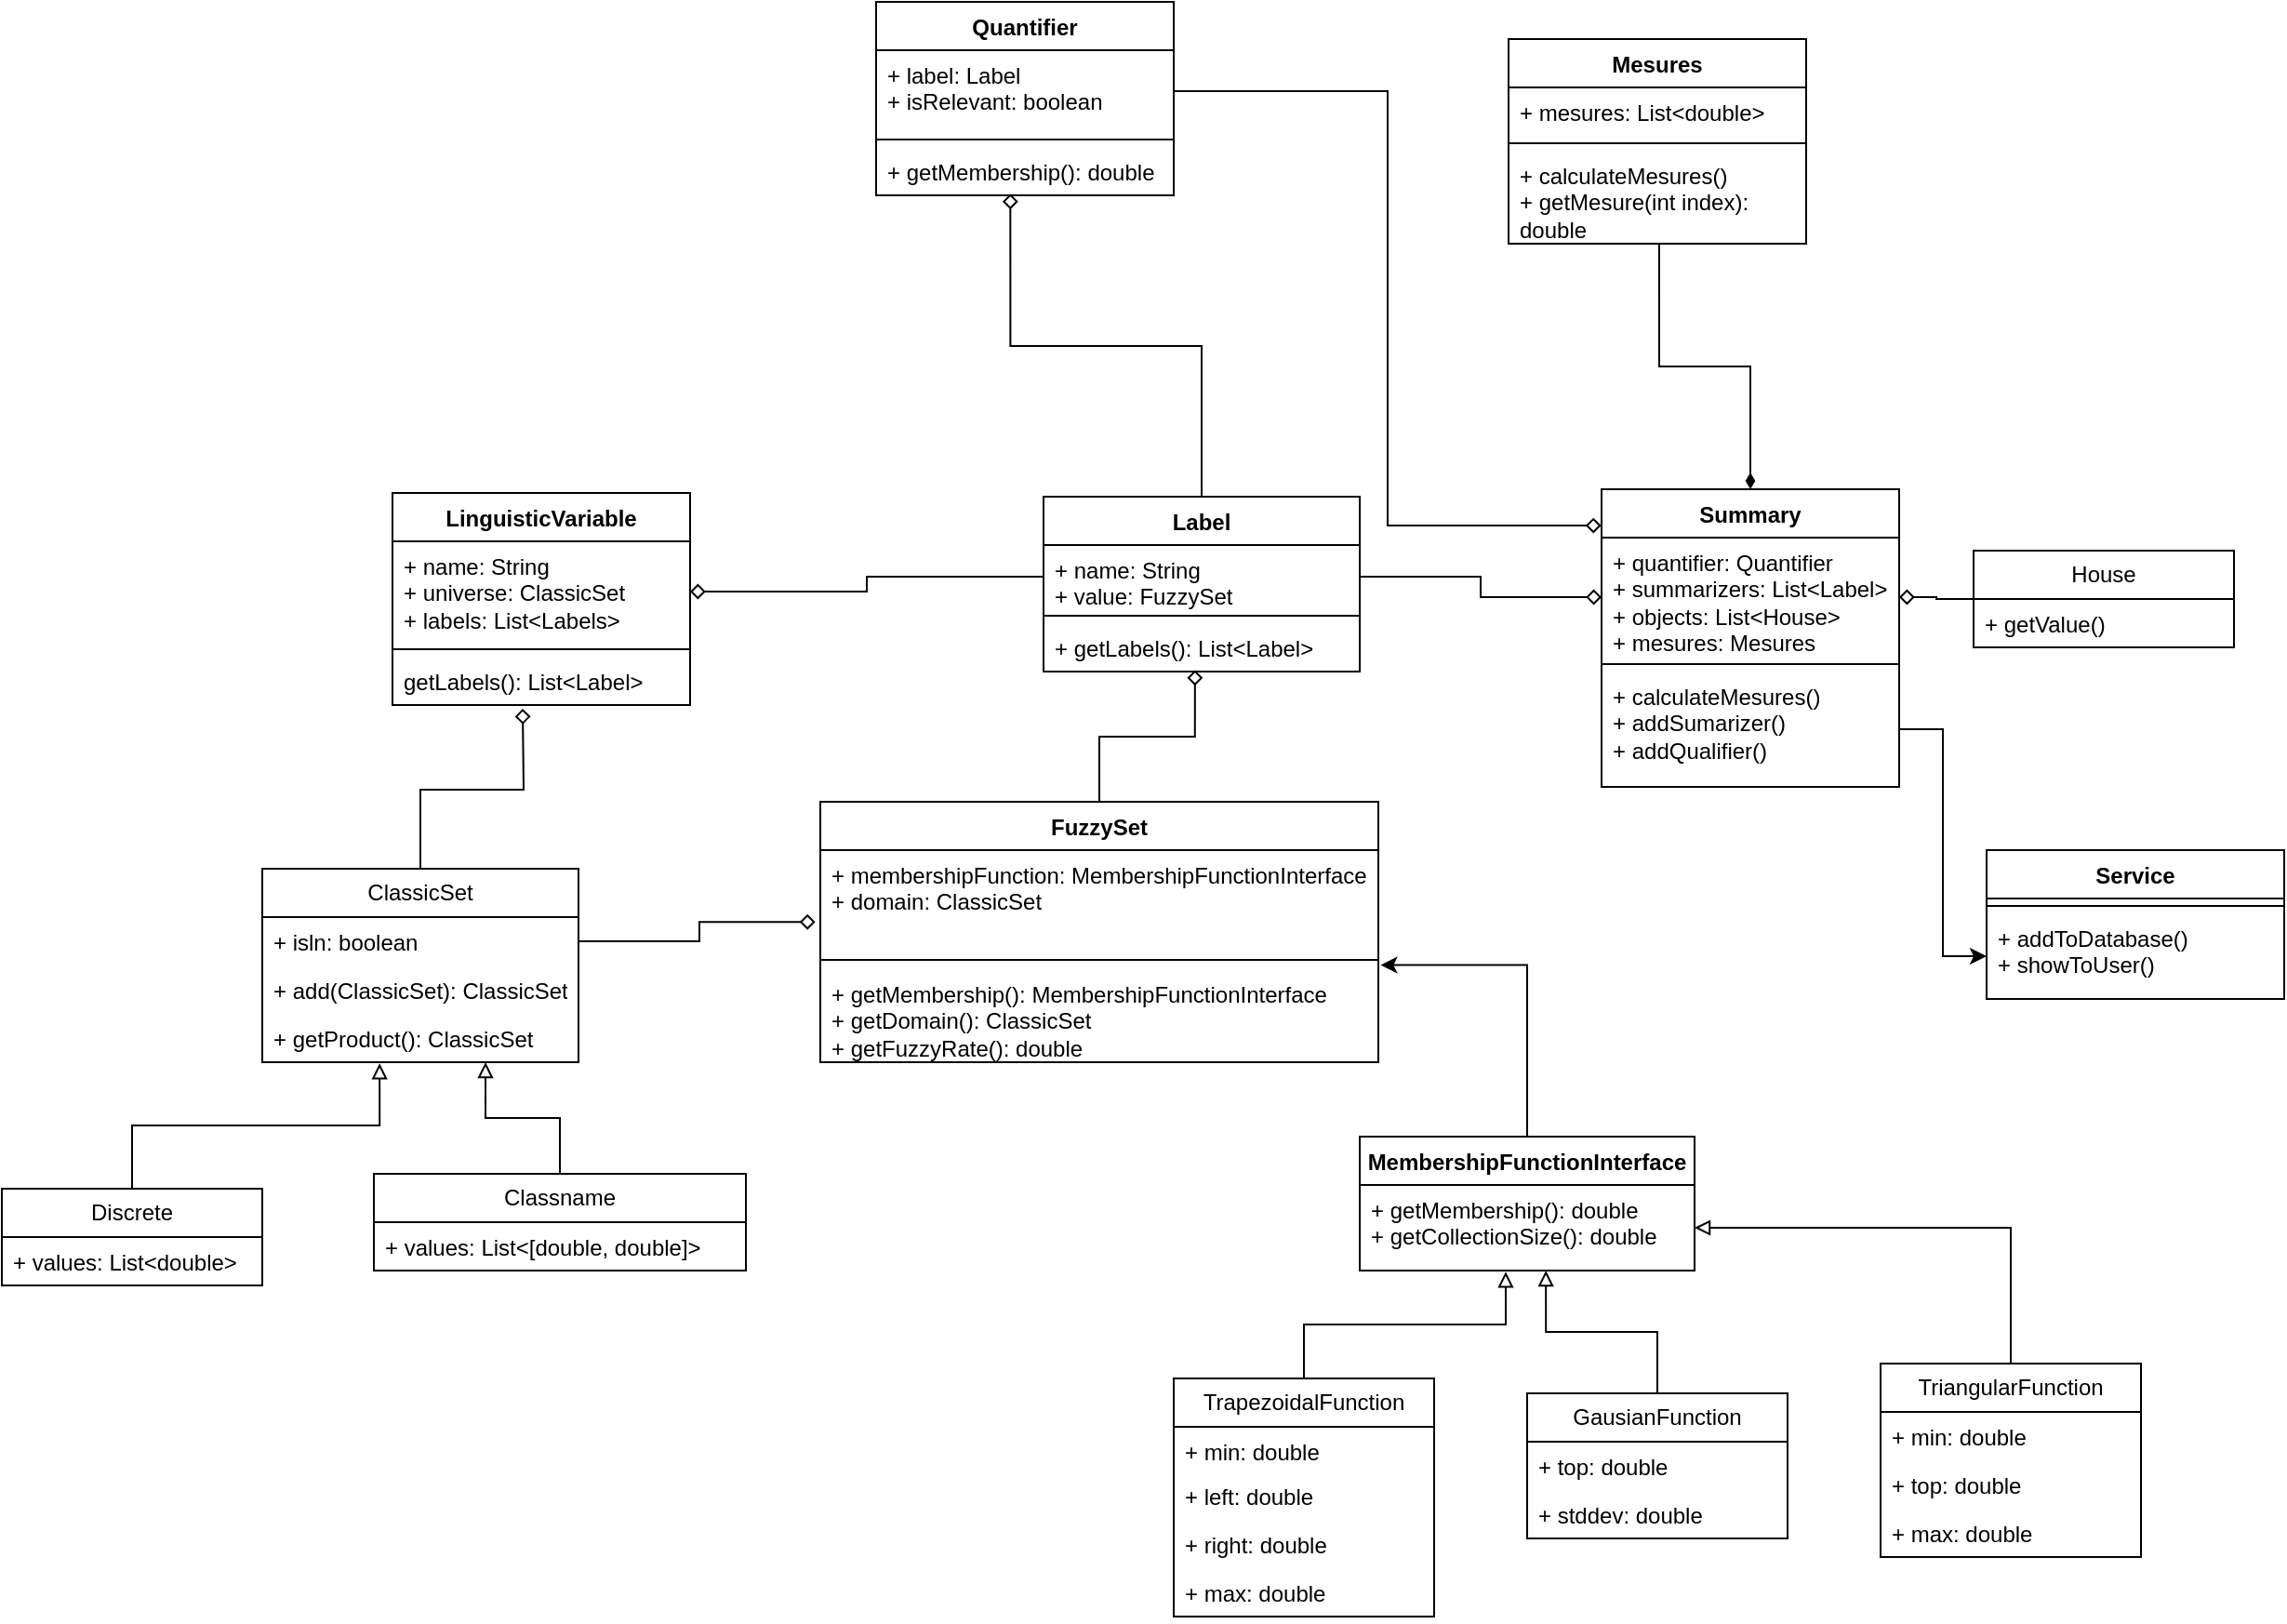 <mxfile version="21.3.2" type="device">
  <diagram name="Strona-1" id="oXqriMj4sC0-iIhJppFJ">
    <mxGraphModel dx="1877" dy="1750" grid="1" gridSize="10" guides="1" tooltips="1" connect="1" arrows="1" fold="1" page="1" pageScale="1" pageWidth="827" pageHeight="1169" math="0" shadow="0">
      <root>
        <mxCell id="0" />
        <mxCell id="1" parent="0" />
        <mxCell id="d4hEvscxD1WF5j_InqGl-27" style="edgeStyle=orthogonalEdgeStyle;rounded=0;orthogonalLoop=1;jettySize=auto;html=1;exitX=0.5;exitY=0;exitDx=0;exitDy=0;entryX=1.004;entryY=-0.044;entryDx=0;entryDy=0;entryPerimeter=0;" parent="1" source="d4hEvscxD1WF5j_InqGl-1" target="d4hEvscxD1WF5j_InqGl-26" edge="1">
          <mxGeometry relative="1" as="geometry" />
        </mxCell>
        <mxCell id="d4hEvscxD1WF5j_InqGl-1" value="MembershipFunctionInterface" style="swimlane;fontStyle=1;align=center;verticalAlign=top;childLayout=stackLayout;horizontal=1;startSize=26;horizontalStack=0;resizeParent=1;resizeParentMax=0;resizeLast=0;collapsible=1;marginBottom=0;whiteSpace=wrap;html=1;" parent="1" vertex="1">
          <mxGeometry x="330" y="250" width="180" height="72" as="geometry">
            <mxRectangle x="330" y="250" width="210" height="30" as="alternateBounds" />
          </mxGeometry>
        </mxCell>
        <mxCell id="d4hEvscxD1WF5j_InqGl-4" value="+ getMembership(): double&lt;br&gt;+ getCollectionSize(): double" style="text;strokeColor=none;fillColor=none;align=left;verticalAlign=top;spacingLeft=4;spacingRight=4;overflow=hidden;rotatable=0;points=[[0,0.5],[1,0.5]];portConstraint=eastwest;whiteSpace=wrap;html=1;" parent="d4hEvscxD1WF5j_InqGl-1" vertex="1">
          <mxGeometry y="26" width="180" height="46" as="geometry" />
        </mxCell>
        <mxCell id="d4hEvscxD1WF5j_InqGl-20" style="edgeStyle=orthogonalEdgeStyle;rounded=0;orthogonalLoop=1;jettySize=auto;html=1;entryX=0.436;entryY=1.013;entryDx=0;entryDy=0;entryPerimeter=0;endArrow=block;endFill=0;" parent="1" source="d4hEvscxD1WF5j_InqGl-5" target="d4hEvscxD1WF5j_InqGl-4" edge="1">
          <mxGeometry relative="1" as="geometry" />
        </mxCell>
        <mxCell id="d4hEvscxD1WF5j_InqGl-5" value="TrapezoidalFunction" style="swimlane;fontStyle=0;childLayout=stackLayout;horizontal=1;startSize=26;fillColor=none;horizontalStack=0;resizeParent=1;resizeParentMax=0;resizeLast=0;collapsible=1;marginBottom=0;whiteSpace=wrap;html=1;" parent="1" vertex="1">
          <mxGeometry x="230" y="380" width="140" height="128" as="geometry" />
        </mxCell>
        <mxCell id="d4hEvscxD1WF5j_InqGl-6" value="+ min: double" style="text;strokeColor=none;fillColor=none;align=left;verticalAlign=top;spacingLeft=4;spacingRight=4;overflow=hidden;rotatable=0;points=[[0,0.5],[1,0.5]];portConstraint=eastwest;whiteSpace=wrap;html=1;" parent="d4hEvscxD1WF5j_InqGl-5" vertex="1">
          <mxGeometry y="26" width="140" height="24" as="geometry" />
        </mxCell>
        <mxCell id="d4hEvscxD1WF5j_InqGl-7" value="+ left: double" style="text;strokeColor=none;fillColor=none;align=left;verticalAlign=top;spacingLeft=4;spacingRight=4;overflow=hidden;rotatable=0;points=[[0,0.5],[1,0.5]];portConstraint=eastwest;whiteSpace=wrap;html=1;" parent="d4hEvscxD1WF5j_InqGl-5" vertex="1">
          <mxGeometry y="50" width="140" height="26" as="geometry" />
        </mxCell>
        <mxCell id="d4hEvscxD1WF5j_InqGl-8" value="+ right: double&lt;br&gt;" style="text;strokeColor=none;fillColor=none;align=left;verticalAlign=top;spacingLeft=4;spacingRight=4;overflow=hidden;rotatable=0;points=[[0,0.5],[1,0.5]];portConstraint=eastwest;whiteSpace=wrap;html=1;" parent="d4hEvscxD1WF5j_InqGl-5" vertex="1">
          <mxGeometry y="76" width="140" height="26" as="geometry" />
        </mxCell>
        <mxCell id="d4hEvscxD1WF5j_InqGl-10" value="+ max: double" style="text;strokeColor=none;fillColor=none;align=left;verticalAlign=top;spacingLeft=4;spacingRight=4;overflow=hidden;rotatable=0;points=[[0,0.5],[1,0.5]];portConstraint=eastwest;whiteSpace=wrap;html=1;" parent="d4hEvscxD1WF5j_InqGl-5" vertex="1">
          <mxGeometry y="102" width="140" height="26" as="geometry" />
        </mxCell>
        <mxCell id="d4hEvscxD1WF5j_InqGl-21" style="edgeStyle=orthogonalEdgeStyle;rounded=0;orthogonalLoop=1;jettySize=auto;html=1;exitX=0.5;exitY=0;exitDx=0;exitDy=0;entryX=0.556;entryY=1;entryDx=0;entryDy=0;entryPerimeter=0;endArrow=block;endFill=0;" parent="1" source="d4hEvscxD1WF5j_InqGl-11" target="d4hEvscxD1WF5j_InqGl-4" edge="1">
          <mxGeometry relative="1" as="geometry">
            <mxPoint x="430" y="340" as="targetPoint" />
          </mxGeometry>
        </mxCell>
        <mxCell id="d4hEvscxD1WF5j_InqGl-11" value="GausianFunction" style="swimlane;fontStyle=0;childLayout=stackLayout;horizontal=1;startSize=26;fillColor=none;horizontalStack=0;resizeParent=1;resizeParentMax=0;resizeLast=0;collapsible=1;marginBottom=0;whiteSpace=wrap;html=1;" parent="1" vertex="1">
          <mxGeometry x="420" y="388" width="140" height="78" as="geometry" />
        </mxCell>
        <mxCell id="d4hEvscxD1WF5j_InqGl-12" value="+ top: double" style="text;strokeColor=none;fillColor=none;align=left;verticalAlign=top;spacingLeft=4;spacingRight=4;overflow=hidden;rotatable=0;points=[[0,0.5],[1,0.5]];portConstraint=eastwest;whiteSpace=wrap;html=1;" parent="d4hEvscxD1WF5j_InqGl-11" vertex="1">
          <mxGeometry y="26" width="140" height="26" as="geometry" />
        </mxCell>
        <mxCell id="d4hEvscxD1WF5j_InqGl-13" value="+ stddev: double" style="text;strokeColor=none;fillColor=none;align=left;verticalAlign=top;spacingLeft=4;spacingRight=4;overflow=hidden;rotatable=0;points=[[0,0.5],[1,0.5]];portConstraint=eastwest;whiteSpace=wrap;html=1;" parent="d4hEvscxD1WF5j_InqGl-11" vertex="1">
          <mxGeometry y="52" width="140" height="26" as="geometry" />
        </mxCell>
        <mxCell id="d4hEvscxD1WF5j_InqGl-22" style="edgeStyle=orthogonalEdgeStyle;rounded=0;orthogonalLoop=1;jettySize=auto;html=1;entryX=1;entryY=0.5;entryDx=0;entryDy=0;endArrow=block;endFill=0;" parent="1" source="d4hEvscxD1WF5j_InqGl-15" target="d4hEvscxD1WF5j_InqGl-4" edge="1">
          <mxGeometry relative="1" as="geometry" />
        </mxCell>
        <mxCell id="d4hEvscxD1WF5j_InqGl-15" value="TriangularFunction" style="swimlane;fontStyle=0;childLayout=stackLayout;horizontal=1;startSize=26;fillColor=none;horizontalStack=0;resizeParent=1;resizeParentMax=0;resizeLast=0;collapsible=1;marginBottom=0;whiteSpace=wrap;html=1;" parent="1" vertex="1">
          <mxGeometry x="610" y="372" width="140" height="104" as="geometry" />
        </mxCell>
        <mxCell id="d4hEvscxD1WF5j_InqGl-16" value="+ min: double" style="text;strokeColor=none;fillColor=none;align=left;verticalAlign=top;spacingLeft=4;spacingRight=4;overflow=hidden;rotatable=0;points=[[0,0.5],[1,0.5]];portConstraint=eastwest;whiteSpace=wrap;html=1;" parent="d4hEvscxD1WF5j_InqGl-15" vertex="1">
          <mxGeometry y="26" width="140" height="26" as="geometry" />
        </mxCell>
        <mxCell id="d4hEvscxD1WF5j_InqGl-17" value="+ top: double" style="text;strokeColor=none;fillColor=none;align=left;verticalAlign=top;spacingLeft=4;spacingRight=4;overflow=hidden;rotatable=0;points=[[0,0.5],[1,0.5]];portConstraint=eastwest;whiteSpace=wrap;html=1;" parent="d4hEvscxD1WF5j_InqGl-15" vertex="1">
          <mxGeometry y="52" width="140" height="26" as="geometry" />
        </mxCell>
        <mxCell id="d4hEvscxD1WF5j_InqGl-18" value="+ max: double" style="text;strokeColor=none;fillColor=none;align=left;verticalAlign=top;spacingLeft=4;spacingRight=4;overflow=hidden;rotatable=0;points=[[0,0.5],[1,0.5]];portConstraint=eastwest;whiteSpace=wrap;html=1;" parent="d4hEvscxD1WF5j_InqGl-15" vertex="1">
          <mxGeometry y="78" width="140" height="26" as="geometry" />
        </mxCell>
        <mxCell id="d4hEvscxD1WF5j_InqGl-51" style="edgeStyle=orthogonalEdgeStyle;rounded=0;orthogonalLoop=1;jettySize=auto;html=1;entryX=0.479;entryY=0.969;entryDx=0;entryDy=0;endArrow=diamond;endFill=0;entryPerimeter=0;" parent="1" source="d4hEvscxD1WF5j_InqGl-23" target="d4hEvscxD1WF5j_InqGl-50" edge="1">
          <mxGeometry relative="1" as="geometry" />
        </mxCell>
        <mxCell id="d4hEvscxD1WF5j_InqGl-23" value="FuzzySet" style="swimlane;fontStyle=1;align=center;verticalAlign=top;childLayout=stackLayout;horizontal=1;startSize=26;horizontalStack=0;resizeParent=1;resizeParentMax=0;resizeLast=0;collapsible=1;marginBottom=0;whiteSpace=wrap;html=1;" parent="1" vertex="1">
          <mxGeometry x="40" y="70" width="300" height="140" as="geometry" />
        </mxCell>
        <mxCell id="d4hEvscxD1WF5j_InqGl-24" value="+ membershipFunction: MembershipFunctionInterface&lt;br&gt;+ domain: ClassicSet" style="text;strokeColor=none;fillColor=none;align=left;verticalAlign=top;spacingLeft=4;spacingRight=4;overflow=hidden;rotatable=0;points=[[0,0.5],[1,0.5]];portConstraint=eastwest;whiteSpace=wrap;html=1;" parent="d4hEvscxD1WF5j_InqGl-23" vertex="1">
          <mxGeometry y="26" width="300" height="54" as="geometry" />
        </mxCell>
        <mxCell id="d4hEvscxD1WF5j_InqGl-25" value="" style="line;strokeWidth=1;fillColor=none;align=left;verticalAlign=middle;spacingTop=-1;spacingLeft=3;spacingRight=3;rotatable=0;labelPosition=right;points=[];portConstraint=eastwest;strokeColor=inherit;" parent="d4hEvscxD1WF5j_InqGl-23" vertex="1">
          <mxGeometry y="80" width="300" height="10" as="geometry" />
        </mxCell>
        <mxCell id="d4hEvscxD1WF5j_InqGl-26" value="+ getMembership(): MembershipFunctionInterface&lt;br&gt;+ getDomain(): ClassicSet&lt;br&gt;+ getFuzzyRate(): double" style="text;strokeColor=none;fillColor=none;align=left;verticalAlign=top;spacingLeft=4;spacingRight=4;overflow=hidden;rotatable=0;points=[[0,0.5],[1,0.5]];portConstraint=eastwest;whiteSpace=wrap;html=1;" parent="d4hEvscxD1WF5j_InqGl-23" vertex="1">
          <mxGeometry y="90" width="300" height="50" as="geometry" />
        </mxCell>
        <mxCell id="d4hEvscxD1WF5j_InqGl-57" style="edgeStyle=orthogonalEdgeStyle;rounded=0;orthogonalLoop=1;jettySize=auto;html=1;endArrow=diamond;endFill=0;" parent="1" source="d4hEvscxD1WF5j_InqGl-28" edge="1">
          <mxGeometry relative="1" as="geometry">
            <mxPoint x="-120" y="20" as="targetPoint" />
          </mxGeometry>
        </mxCell>
        <mxCell id="d4hEvscxD1WF5j_InqGl-28" value="ClassicSet" style="swimlane;fontStyle=0;childLayout=stackLayout;horizontal=1;startSize=26;fillColor=none;horizontalStack=0;resizeParent=1;resizeParentMax=0;resizeLast=0;collapsible=1;marginBottom=0;whiteSpace=wrap;html=1;" parent="1" vertex="1">
          <mxGeometry x="-260" y="106" width="170" height="104" as="geometry" />
        </mxCell>
        <mxCell id="d4hEvscxD1WF5j_InqGl-29" value="+ isln: boolean" style="text;strokeColor=none;fillColor=none;align=left;verticalAlign=top;spacingLeft=4;spacingRight=4;overflow=hidden;rotatable=0;points=[[0,0.5],[1,0.5]];portConstraint=eastwest;whiteSpace=wrap;html=1;" parent="d4hEvscxD1WF5j_InqGl-28" vertex="1">
          <mxGeometry y="26" width="170" height="26" as="geometry" />
        </mxCell>
        <mxCell id="d4hEvscxD1WF5j_InqGl-30" value="+ add(ClassicSet): ClassicSet" style="text;strokeColor=none;fillColor=none;align=left;verticalAlign=top;spacingLeft=4;spacingRight=4;overflow=hidden;rotatable=0;points=[[0,0.5],[1,0.5]];portConstraint=eastwest;whiteSpace=wrap;html=1;" parent="d4hEvscxD1WF5j_InqGl-28" vertex="1">
          <mxGeometry y="52" width="170" height="26" as="geometry" />
        </mxCell>
        <mxCell id="d4hEvscxD1WF5j_InqGl-31" value="+ getProduct(): ClassicSet" style="text;strokeColor=none;fillColor=none;align=left;verticalAlign=top;spacingLeft=4;spacingRight=4;overflow=hidden;rotatable=0;points=[[0,0.5],[1,0.5]];portConstraint=eastwest;whiteSpace=wrap;html=1;" parent="d4hEvscxD1WF5j_InqGl-28" vertex="1">
          <mxGeometry y="78" width="170" height="26" as="geometry" />
        </mxCell>
        <mxCell id="d4hEvscxD1WF5j_InqGl-45" style="edgeStyle=orthogonalEdgeStyle;rounded=0;orthogonalLoop=1;jettySize=auto;html=1;entryX=0.371;entryY=1.023;entryDx=0;entryDy=0;entryPerimeter=0;endArrow=block;endFill=0;" parent="1" source="d4hEvscxD1WF5j_InqGl-36" target="d4hEvscxD1WF5j_InqGl-31" edge="1">
          <mxGeometry relative="1" as="geometry" />
        </mxCell>
        <mxCell id="d4hEvscxD1WF5j_InqGl-36" value="Discrete" style="swimlane;fontStyle=0;childLayout=stackLayout;horizontal=1;startSize=26;fillColor=none;horizontalStack=0;resizeParent=1;resizeParentMax=0;resizeLast=0;collapsible=1;marginBottom=0;whiteSpace=wrap;html=1;" parent="1" vertex="1">
          <mxGeometry x="-400" y="278" width="140" height="52" as="geometry" />
        </mxCell>
        <mxCell id="d4hEvscxD1WF5j_InqGl-37" value="+ values: List&amp;lt;double&amp;gt;" style="text;strokeColor=none;fillColor=none;align=left;verticalAlign=top;spacingLeft=4;spacingRight=4;overflow=hidden;rotatable=0;points=[[0,0.5],[1,0.5]];portConstraint=eastwest;whiteSpace=wrap;html=1;" parent="d4hEvscxD1WF5j_InqGl-36" vertex="1">
          <mxGeometry y="26" width="140" height="26" as="geometry" />
        </mxCell>
        <mxCell id="d4hEvscxD1WF5j_InqGl-44" style="edgeStyle=orthogonalEdgeStyle;rounded=0;orthogonalLoop=1;jettySize=auto;html=1;entryX=0.706;entryY=1;entryDx=0;entryDy=0;entryPerimeter=0;endArrow=block;endFill=0;" parent="1" source="d4hEvscxD1WF5j_InqGl-40" target="d4hEvscxD1WF5j_InqGl-31" edge="1">
          <mxGeometry relative="1" as="geometry" />
        </mxCell>
        <mxCell id="d4hEvscxD1WF5j_InqGl-40" value="Classname" style="swimlane;fontStyle=0;childLayout=stackLayout;horizontal=1;startSize=26;fillColor=none;horizontalStack=0;resizeParent=1;resizeParentMax=0;resizeLast=0;collapsible=1;marginBottom=0;whiteSpace=wrap;html=1;" parent="1" vertex="1">
          <mxGeometry x="-200" y="270" width="200" height="52" as="geometry" />
        </mxCell>
        <mxCell id="d4hEvscxD1WF5j_InqGl-41" value="+ values: List&amp;lt;[double, double]&amp;gt;" style="text;strokeColor=none;fillColor=none;align=left;verticalAlign=top;spacingLeft=4;spacingRight=4;overflow=hidden;rotatable=0;points=[[0,0.5],[1,0.5]];portConstraint=eastwest;whiteSpace=wrap;html=1;" parent="d4hEvscxD1WF5j_InqGl-40" vertex="1">
          <mxGeometry y="26" width="200" height="26" as="geometry" />
        </mxCell>
        <mxCell id="d4hEvscxD1WF5j_InqGl-46" style="edgeStyle=orthogonalEdgeStyle;rounded=0;orthogonalLoop=1;jettySize=auto;html=1;entryX=-0.009;entryY=0.715;entryDx=0;entryDy=0;entryPerimeter=0;endArrow=diamond;endFill=0;" parent="1" source="d4hEvscxD1WF5j_InqGl-29" target="d4hEvscxD1WF5j_InqGl-24" edge="1">
          <mxGeometry relative="1" as="geometry" />
        </mxCell>
        <mxCell id="BajSdhR7Az3SgxAlsE1T-5" style="edgeStyle=orthogonalEdgeStyle;rounded=0;orthogonalLoop=1;jettySize=auto;html=1;entryX=0.451;entryY=0.969;entryDx=0;entryDy=0;entryPerimeter=0;endArrow=diamond;endFill=0;" edge="1" parent="1" source="d4hEvscxD1WF5j_InqGl-47" target="BajSdhR7Az3SgxAlsE1T-4">
          <mxGeometry relative="1" as="geometry" />
        </mxCell>
        <mxCell id="d4hEvscxD1WF5j_InqGl-47" value="Label" style="swimlane;fontStyle=1;align=center;verticalAlign=top;childLayout=stackLayout;horizontal=1;startSize=26;horizontalStack=0;resizeParent=1;resizeParentMax=0;resizeLast=0;collapsible=1;marginBottom=0;whiteSpace=wrap;html=1;" parent="1" vertex="1">
          <mxGeometry x="160" y="-94" width="170" height="94" as="geometry" />
        </mxCell>
        <mxCell id="d4hEvscxD1WF5j_InqGl-48" value="+ name: String&lt;br&gt;+ value: FuzzySet" style="text;strokeColor=none;fillColor=none;align=left;verticalAlign=top;spacingLeft=4;spacingRight=4;overflow=hidden;rotatable=0;points=[[0,0.5],[1,0.5]];portConstraint=eastwest;whiteSpace=wrap;html=1;" parent="d4hEvscxD1WF5j_InqGl-47" vertex="1">
          <mxGeometry y="26" width="170" height="34" as="geometry" />
        </mxCell>
        <mxCell id="d4hEvscxD1WF5j_InqGl-49" value="" style="line;strokeWidth=1;fillColor=none;align=left;verticalAlign=middle;spacingTop=-1;spacingLeft=3;spacingRight=3;rotatable=0;labelPosition=right;points=[];portConstraint=eastwest;strokeColor=inherit;" parent="d4hEvscxD1WF5j_InqGl-47" vertex="1">
          <mxGeometry y="60" width="170" height="8" as="geometry" />
        </mxCell>
        <mxCell id="d4hEvscxD1WF5j_InqGl-50" value="+ getLabels(): List&amp;lt;Label&amp;gt;" style="text;strokeColor=none;fillColor=none;align=left;verticalAlign=top;spacingLeft=4;spacingRight=4;overflow=hidden;rotatable=0;points=[[0,0.5],[1,0.5]];portConstraint=eastwest;whiteSpace=wrap;html=1;" parent="d4hEvscxD1WF5j_InqGl-47" vertex="1">
          <mxGeometry y="68" width="170" height="26" as="geometry" />
        </mxCell>
        <mxCell id="d4hEvscxD1WF5j_InqGl-52" value="LinguisticVariable" style="swimlane;fontStyle=1;align=center;verticalAlign=top;childLayout=stackLayout;horizontal=1;startSize=26;horizontalStack=0;resizeParent=1;resizeParentMax=0;resizeLast=0;collapsible=1;marginBottom=0;whiteSpace=wrap;html=1;" parent="1" vertex="1">
          <mxGeometry x="-190" y="-96" width="160" height="114" as="geometry" />
        </mxCell>
        <mxCell id="d4hEvscxD1WF5j_InqGl-53" value="+ name: String&lt;br&gt;+ universe: ClassicSet&lt;br&gt;+ labels: List&amp;lt;Labels&amp;gt;" style="text;strokeColor=none;fillColor=none;align=left;verticalAlign=top;spacingLeft=4;spacingRight=4;overflow=hidden;rotatable=0;points=[[0,0.5],[1,0.5]];portConstraint=eastwest;whiteSpace=wrap;html=1;" parent="d4hEvscxD1WF5j_InqGl-52" vertex="1">
          <mxGeometry y="26" width="160" height="54" as="geometry" />
        </mxCell>
        <mxCell id="d4hEvscxD1WF5j_InqGl-54" value="" style="line;strokeWidth=1;fillColor=none;align=left;verticalAlign=middle;spacingTop=-1;spacingLeft=3;spacingRight=3;rotatable=0;labelPosition=right;points=[];portConstraint=eastwest;strokeColor=inherit;" parent="d4hEvscxD1WF5j_InqGl-52" vertex="1">
          <mxGeometry y="80" width="160" height="8" as="geometry" />
        </mxCell>
        <mxCell id="d4hEvscxD1WF5j_InqGl-55" value="getLabels(): List&amp;lt;Label&amp;gt;" style="text;strokeColor=none;fillColor=none;align=left;verticalAlign=top;spacingLeft=4;spacingRight=4;overflow=hidden;rotatable=0;points=[[0,0.5],[1,0.5]];portConstraint=eastwest;whiteSpace=wrap;html=1;" parent="d4hEvscxD1WF5j_InqGl-52" vertex="1">
          <mxGeometry y="88" width="160" height="26" as="geometry" />
        </mxCell>
        <mxCell id="d4hEvscxD1WF5j_InqGl-56" style="edgeStyle=orthogonalEdgeStyle;rounded=0;orthogonalLoop=1;jettySize=auto;html=1;entryX=1;entryY=0.5;entryDx=0;entryDy=0;endArrow=diamond;endFill=0;" parent="1" source="d4hEvscxD1WF5j_InqGl-48" target="d4hEvscxD1WF5j_InqGl-53" edge="1">
          <mxGeometry relative="1" as="geometry" />
        </mxCell>
        <mxCell id="d4hEvscxD1WF5j_InqGl-58" value="Summary" style="swimlane;fontStyle=1;align=center;verticalAlign=top;childLayout=stackLayout;horizontal=1;startSize=26;horizontalStack=0;resizeParent=1;resizeParentMax=0;resizeLast=0;collapsible=1;marginBottom=0;whiteSpace=wrap;html=1;" parent="1" vertex="1">
          <mxGeometry x="460" y="-98" width="160" height="160" as="geometry" />
        </mxCell>
        <mxCell id="d4hEvscxD1WF5j_InqGl-59" value="+ quantifier: Quantifier&lt;br&gt;+ summarizers: List&amp;lt;Label&amp;gt;&lt;br&gt;+ objects: List&amp;lt;House&amp;gt;&lt;br&gt;+ mesures: Mesures" style="text;strokeColor=none;fillColor=none;align=left;verticalAlign=top;spacingLeft=4;spacingRight=4;overflow=hidden;rotatable=0;points=[[0,0.5],[1,0.5]];portConstraint=eastwest;whiteSpace=wrap;html=1;" parent="d4hEvscxD1WF5j_InqGl-58" vertex="1">
          <mxGeometry y="26" width="160" height="64" as="geometry" />
        </mxCell>
        <mxCell id="d4hEvscxD1WF5j_InqGl-60" value="" style="line;strokeWidth=1;fillColor=none;align=left;verticalAlign=middle;spacingTop=-1;spacingLeft=3;spacingRight=3;rotatable=0;labelPosition=right;points=[];portConstraint=eastwest;strokeColor=inherit;" parent="d4hEvscxD1WF5j_InqGl-58" vertex="1">
          <mxGeometry y="90" width="160" height="8" as="geometry" />
        </mxCell>
        <mxCell id="d4hEvscxD1WF5j_InqGl-61" value="+ calculateMesures()&lt;br&gt;+ addSumarizer()&lt;br&gt;+ addQualifier()&lt;br&gt;" style="text;strokeColor=none;fillColor=none;align=left;verticalAlign=top;spacingLeft=4;spacingRight=4;overflow=hidden;rotatable=0;points=[[0,0.5],[1,0.5]];portConstraint=eastwest;whiteSpace=wrap;html=1;" parent="d4hEvscxD1WF5j_InqGl-58" vertex="1">
          <mxGeometry y="98" width="160" height="62" as="geometry" />
        </mxCell>
        <mxCell id="d4hEvscxD1WF5j_InqGl-62" value="Mesures" style="swimlane;fontStyle=1;align=center;verticalAlign=top;childLayout=stackLayout;horizontal=1;startSize=26;horizontalStack=0;resizeParent=1;resizeParentMax=0;resizeLast=0;collapsible=1;marginBottom=0;whiteSpace=wrap;html=1;" parent="1" vertex="1">
          <mxGeometry x="410" y="-340" width="160" height="110" as="geometry" />
        </mxCell>
        <mxCell id="d4hEvscxD1WF5j_InqGl-63" value="+ mesures: List&amp;lt;double&amp;gt;" style="text;strokeColor=none;fillColor=none;align=left;verticalAlign=top;spacingLeft=4;spacingRight=4;overflow=hidden;rotatable=0;points=[[0,0.5],[1,0.5]];portConstraint=eastwest;whiteSpace=wrap;html=1;" parent="d4hEvscxD1WF5j_InqGl-62" vertex="1">
          <mxGeometry y="26" width="160" height="26" as="geometry" />
        </mxCell>
        <mxCell id="d4hEvscxD1WF5j_InqGl-64" value="" style="line;strokeWidth=1;fillColor=none;align=left;verticalAlign=middle;spacingTop=-1;spacingLeft=3;spacingRight=3;rotatable=0;labelPosition=right;points=[];portConstraint=eastwest;strokeColor=inherit;" parent="d4hEvscxD1WF5j_InqGl-62" vertex="1">
          <mxGeometry y="52" width="160" height="8" as="geometry" />
        </mxCell>
        <mxCell id="d4hEvscxD1WF5j_InqGl-65" value="+ calculateMesures()&lt;br&gt;+ getMesure(int index): double" style="text;strokeColor=none;fillColor=none;align=left;verticalAlign=top;spacingLeft=4;spacingRight=4;overflow=hidden;rotatable=0;points=[[0,0.5],[1,0.5]];portConstraint=eastwest;whiteSpace=wrap;html=1;" parent="d4hEvscxD1WF5j_InqGl-62" vertex="1">
          <mxGeometry y="60" width="160" height="50" as="geometry" />
        </mxCell>
        <mxCell id="d4hEvscxD1WF5j_InqGl-66" style="edgeStyle=orthogonalEdgeStyle;rounded=0;orthogonalLoop=1;jettySize=auto;html=1;entryX=0;entryY=0.5;entryDx=0;entryDy=0;endArrow=diamond;endFill=0;" parent="1" source="d4hEvscxD1WF5j_InqGl-48" target="d4hEvscxD1WF5j_InqGl-59" edge="1">
          <mxGeometry relative="1" as="geometry" />
        </mxCell>
        <mxCell id="d4hEvscxD1WF5j_InqGl-67" style="edgeStyle=orthogonalEdgeStyle;rounded=0;orthogonalLoop=1;jettySize=auto;html=1;endArrow=diamondThin;endFill=1;exitX=0.506;exitY=0.992;exitDx=0;exitDy=0;exitPerimeter=0;" parent="1" source="d4hEvscxD1WF5j_InqGl-65" target="d4hEvscxD1WF5j_InqGl-58" edge="1">
          <mxGeometry relative="1" as="geometry" />
        </mxCell>
        <mxCell id="d4hEvscxD1WF5j_InqGl-72" style="edgeStyle=orthogonalEdgeStyle;rounded=0;orthogonalLoop=1;jettySize=auto;html=1;endArrow=diamond;endFill=0;" parent="1" source="d4hEvscxD1WF5j_InqGl-68" target="d4hEvscxD1WF5j_InqGl-59" edge="1">
          <mxGeometry relative="1" as="geometry" />
        </mxCell>
        <mxCell id="d4hEvscxD1WF5j_InqGl-68" value="House" style="swimlane;fontStyle=0;childLayout=stackLayout;horizontal=1;startSize=26;fillColor=none;horizontalStack=0;resizeParent=1;resizeParentMax=0;resizeLast=0;collapsible=1;marginBottom=0;whiteSpace=wrap;html=1;" parent="1" vertex="1">
          <mxGeometry x="660" y="-65" width="140" height="52" as="geometry" />
        </mxCell>
        <mxCell id="d4hEvscxD1WF5j_InqGl-69" value="+ getValue()" style="text;strokeColor=none;fillColor=none;align=left;verticalAlign=top;spacingLeft=4;spacingRight=4;overflow=hidden;rotatable=0;points=[[0,0.5],[1,0.5]];portConstraint=eastwest;whiteSpace=wrap;html=1;" parent="d4hEvscxD1WF5j_InqGl-68" vertex="1">
          <mxGeometry y="26" width="140" height="26" as="geometry" />
        </mxCell>
        <mxCell id="d4hEvscxD1WF5j_InqGl-73" value="Service" style="swimlane;fontStyle=1;align=center;verticalAlign=top;childLayout=stackLayout;horizontal=1;startSize=26;horizontalStack=0;resizeParent=1;resizeParentMax=0;resizeLast=0;collapsible=1;marginBottom=0;whiteSpace=wrap;html=1;" parent="1" vertex="1">
          <mxGeometry x="667" y="96" width="160" height="80" as="geometry" />
        </mxCell>
        <mxCell id="d4hEvscxD1WF5j_InqGl-75" value="" style="line;strokeWidth=1;fillColor=none;align=left;verticalAlign=middle;spacingTop=-1;spacingLeft=3;spacingRight=3;rotatable=0;labelPosition=right;points=[];portConstraint=eastwest;strokeColor=inherit;" parent="d4hEvscxD1WF5j_InqGl-73" vertex="1">
          <mxGeometry y="26" width="160" height="8" as="geometry" />
        </mxCell>
        <mxCell id="d4hEvscxD1WF5j_InqGl-76" value="+ addToDatabase()&lt;br&gt;+ showToUser()" style="text;strokeColor=none;fillColor=none;align=left;verticalAlign=top;spacingLeft=4;spacingRight=4;overflow=hidden;rotatable=0;points=[[0,0.5],[1,0.5]];portConstraint=eastwest;whiteSpace=wrap;html=1;" parent="d4hEvscxD1WF5j_InqGl-73" vertex="1">
          <mxGeometry y="34" width="160" height="46" as="geometry" />
        </mxCell>
        <mxCell id="d4hEvscxD1WF5j_InqGl-77" style="edgeStyle=orthogonalEdgeStyle;rounded=0;orthogonalLoop=1;jettySize=auto;html=1;entryX=0;entryY=0.5;entryDx=0;entryDy=0;" parent="1" source="d4hEvscxD1WF5j_InqGl-61" target="d4hEvscxD1WF5j_InqGl-76" edge="1">
          <mxGeometry relative="1" as="geometry" />
        </mxCell>
        <mxCell id="BajSdhR7Az3SgxAlsE1T-1" value="Quantifier" style="swimlane;fontStyle=1;align=center;verticalAlign=top;childLayout=stackLayout;horizontal=1;startSize=26;horizontalStack=0;resizeParent=1;resizeParentMax=0;resizeLast=0;collapsible=1;marginBottom=0;whiteSpace=wrap;html=1;" vertex="1" parent="1">
          <mxGeometry x="70" y="-360" width="160" height="104" as="geometry" />
        </mxCell>
        <mxCell id="BajSdhR7Az3SgxAlsE1T-2" value="+ label: Label&lt;br&gt;+ isRelevant: boolean" style="text;strokeColor=none;fillColor=none;align=left;verticalAlign=top;spacingLeft=4;spacingRight=4;overflow=hidden;rotatable=0;points=[[0,0.5],[1,0.5]];portConstraint=eastwest;whiteSpace=wrap;html=1;" vertex="1" parent="BajSdhR7Az3SgxAlsE1T-1">
          <mxGeometry y="26" width="160" height="44" as="geometry" />
        </mxCell>
        <mxCell id="BajSdhR7Az3SgxAlsE1T-3" value="" style="line;strokeWidth=1;fillColor=none;align=left;verticalAlign=middle;spacingTop=-1;spacingLeft=3;spacingRight=3;rotatable=0;labelPosition=right;points=[];portConstraint=eastwest;strokeColor=inherit;" vertex="1" parent="BajSdhR7Az3SgxAlsE1T-1">
          <mxGeometry y="70" width="160" height="8" as="geometry" />
        </mxCell>
        <mxCell id="BajSdhR7Az3SgxAlsE1T-4" value="+ getMembership(): double" style="text;strokeColor=none;fillColor=none;align=left;verticalAlign=top;spacingLeft=4;spacingRight=4;overflow=hidden;rotatable=0;points=[[0,0.5],[1,0.5]];portConstraint=eastwest;whiteSpace=wrap;html=1;" vertex="1" parent="BajSdhR7Az3SgxAlsE1T-1">
          <mxGeometry y="78" width="160" height="26" as="geometry" />
        </mxCell>
        <mxCell id="BajSdhR7Az3SgxAlsE1T-6" style="edgeStyle=orthogonalEdgeStyle;rounded=0;orthogonalLoop=1;jettySize=auto;html=1;entryX=-0.001;entryY=0.122;entryDx=0;entryDy=0;entryPerimeter=0;endArrow=diamond;endFill=0;" edge="1" parent="1" source="BajSdhR7Az3SgxAlsE1T-2" target="d4hEvscxD1WF5j_InqGl-58">
          <mxGeometry relative="1" as="geometry" />
        </mxCell>
      </root>
    </mxGraphModel>
  </diagram>
</mxfile>
